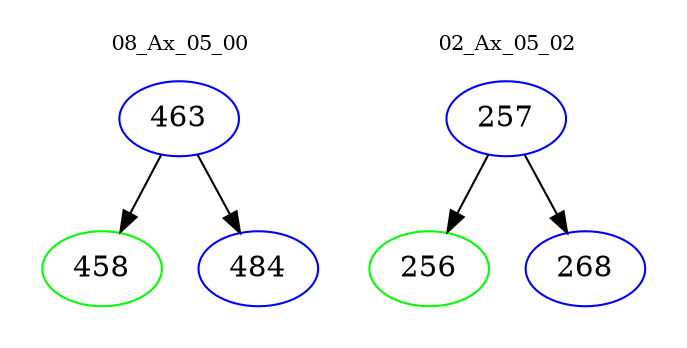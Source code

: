 digraph{
subgraph cluster_0 {
color = white
label = "08_Ax_05_00";
fontsize=10;
T0_463 [label="463", color="blue"]
T0_463 -> T0_458 [color="black"]
T0_458 [label="458", color="green"]
T0_463 -> T0_484 [color="black"]
T0_484 [label="484", color="blue"]
}
subgraph cluster_1 {
color = white
label = "02_Ax_05_02";
fontsize=10;
T1_257 [label="257", color="blue"]
T1_257 -> T1_256 [color="black"]
T1_256 [label="256", color="green"]
T1_257 -> T1_268 [color="black"]
T1_268 [label="268", color="blue"]
}
}
